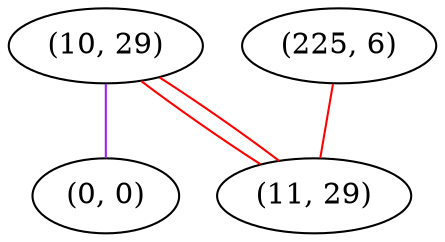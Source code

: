 graph "" {
"(10, 29)";
"(0, 0)";
"(225, 6)";
"(11, 29)";
"(10, 29)" -- "(0, 0)"  [color=purple, key=0, weight=4];
"(10, 29)" -- "(11, 29)"  [color=red, key=0, weight=1];
"(10, 29)" -- "(11, 29)"  [color=red, key=1, weight=1];
"(225, 6)" -- "(11, 29)"  [color=red, key=0, weight=1];
}

